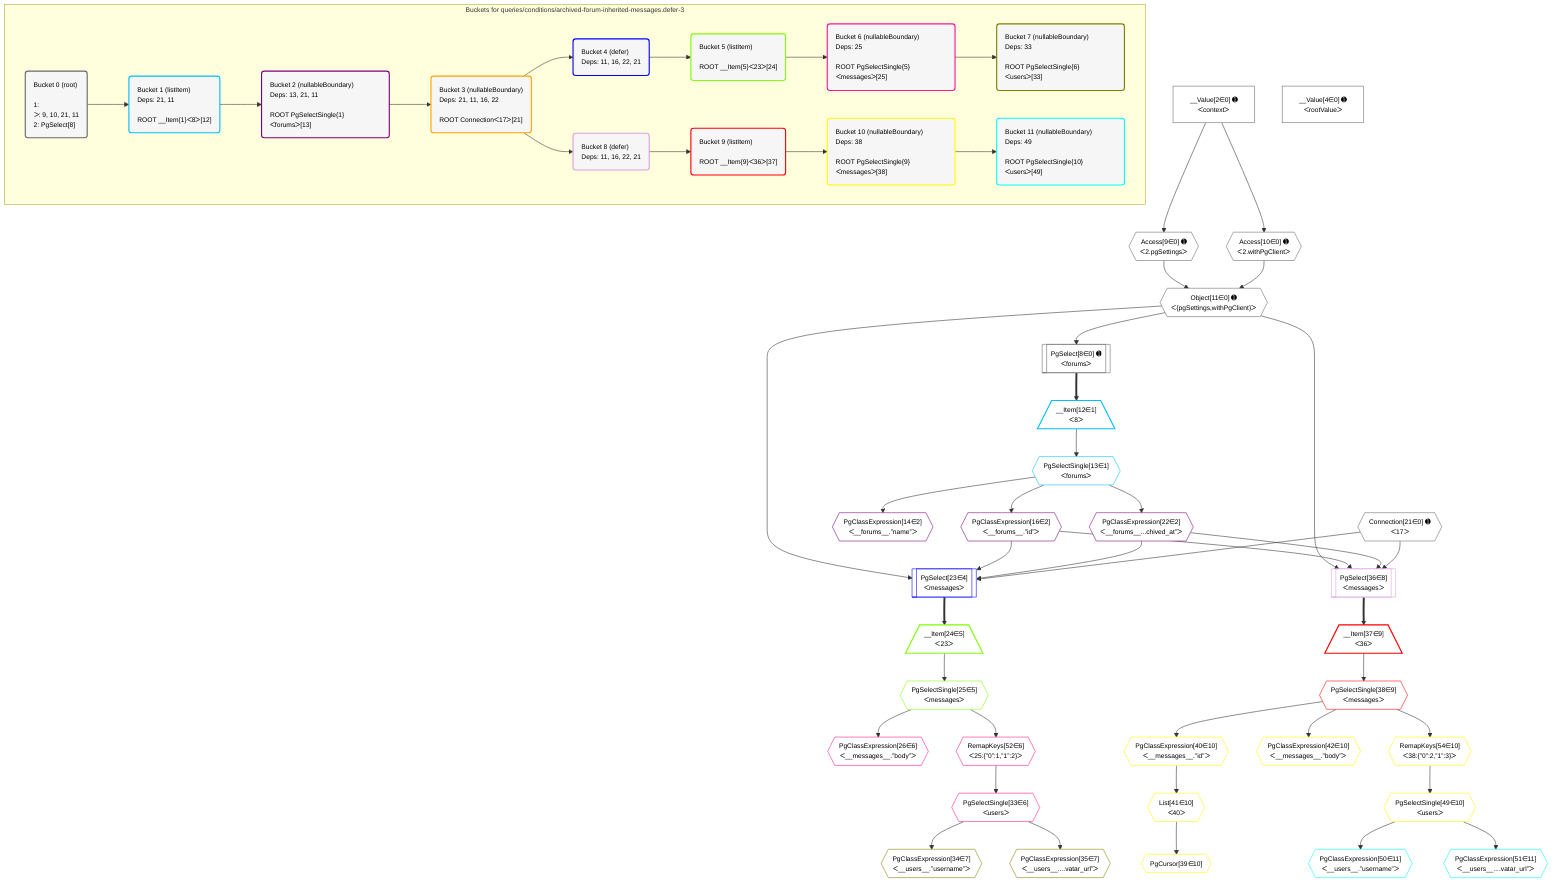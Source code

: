%%{init: {'themeVariables': { 'fontSize': '12px'}}}%%
graph TD
    classDef path fill:#eee,stroke:#000,color:#000
    classDef plan fill:#fff,stroke-width:1px,color:#000
    classDef itemplan fill:#fff,stroke-width:2px,color:#000
    classDef unbatchedplan fill:#dff,stroke-width:1px,color:#000
    classDef sideeffectplan fill:#fcc,stroke-width:2px,color:#000
    classDef bucket fill:#f6f6f6,color:#000,stroke-width:2px,text-align:left


    %% plan dependencies
    Object11{{"Object[11∈0] ➊<br />ᐸ{pgSettings,withPgClient}ᐳ"}}:::plan
    Access9{{"Access[9∈0] ➊<br />ᐸ2.pgSettingsᐳ"}}:::plan
    Access10{{"Access[10∈0] ➊<br />ᐸ2.withPgClientᐳ"}}:::plan
    Access9 & Access10 --> Object11
    PgSelect8[["PgSelect[8∈0] ➊<br />ᐸforumsᐳ"]]:::plan
    Object11 --> PgSelect8
    __Value2["__Value[2∈0] ➊<br />ᐸcontextᐳ"]:::plan
    __Value2 --> Access9
    __Value2 --> Access10
    __Value4["__Value[4∈0] ➊<br />ᐸrootValueᐳ"]:::plan
    Connection21{{"Connection[21∈0] ➊<br />ᐸ17ᐳ"}}:::plan
    __Item12[/"__Item[12∈1]<br />ᐸ8ᐳ"\]:::itemplan
    PgSelect8 ==> __Item12
    PgSelectSingle13{{"PgSelectSingle[13∈1]<br />ᐸforumsᐳ"}}:::plan
    __Item12 --> PgSelectSingle13
    PgClassExpression14{{"PgClassExpression[14∈2]<br />ᐸ__forums__.”name”ᐳ"}}:::plan
    PgSelectSingle13 --> PgClassExpression14
    PgClassExpression16{{"PgClassExpression[16∈2]<br />ᐸ__forums__.”id”ᐳ"}}:::plan
    PgSelectSingle13 --> PgClassExpression16
    PgClassExpression22{{"PgClassExpression[22∈2]<br />ᐸ__forums__...chived_at”ᐳ"}}:::plan
    PgSelectSingle13 --> PgClassExpression22
    PgSelect23[["PgSelect[23∈4]<br />ᐸmessagesᐳ"]]:::plan
    Object11 & PgClassExpression16 & PgClassExpression22 & Connection21 --> PgSelect23
    __Item24[/"__Item[24∈5]<br />ᐸ23ᐳ"\]:::itemplan
    PgSelect23 ==> __Item24
    PgSelectSingle25{{"PgSelectSingle[25∈5]<br />ᐸmessagesᐳ"}}:::plan
    __Item24 --> PgSelectSingle25
    PgClassExpression26{{"PgClassExpression[26∈6]<br />ᐸ__messages__.”body”ᐳ"}}:::plan
    PgSelectSingle25 --> PgClassExpression26
    PgSelectSingle33{{"PgSelectSingle[33∈6]<br />ᐸusersᐳ"}}:::plan
    RemapKeys52{{"RemapKeys[52∈6]<br />ᐸ25:{”0”:1,”1”:2}ᐳ"}}:::plan
    RemapKeys52 --> PgSelectSingle33
    PgSelectSingle25 --> RemapKeys52
    PgClassExpression34{{"PgClassExpression[34∈7]<br />ᐸ__users__.”username”ᐳ"}}:::plan
    PgSelectSingle33 --> PgClassExpression34
    PgClassExpression35{{"PgClassExpression[35∈7]<br />ᐸ__users__....vatar_url”ᐳ"}}:::plan
    PgSelectSingle33 --> PgClassExpression35
    PgSelect36[["PgSelect[36∈8]<br />ᐸmessagesᐳ"]]:::plan
    Object11 & PgClassExpression16 & PgClassExpression22 & Connection21 --> PgSelect36
    __Item37[/"__Item[37∈9]<br />ᐸ36ᐳ"\]:::itemplan
    PgSelect36 ==> __Item37
    PgSelectSingle38{{"PgSelectSingle[38∈9]<br />ᐸmessagesᐳ"}}:::plan
    __Item37 --> PgSelectSingle38
    PgCursor39{{"PgCursor[39∈10]"}}:::plan
    List41{{"List[41∈10]<br />ᐸ40ᐳ"}}:::plan
    List41 --> PgCursor39
    PgClassExpression40{{"PgClassExpression[40∈10]<br />ᐸ__messages__.”id”ᐳ"}}:::plan
    PgSelectSingle38 --> PgClassExpression40
    PgClassExpression40 --> List41
    PgClassExpression42{{"PgClassExpression[42∈10]<br />ᐸ__messages__.”body”ᐳ"}}:::plan
    PgSelectSingle38 --> PgClassExpression42
    PgSelectSingle49{{"PgSelectSingle[49∈10]<br />ᐸusersᐳ"}}:::plan
    RemapKeys54{{"RemapKeys[54∈10]<br />ᐸ38:{”0”:2,”1”:3}ᐳ"}}:::plan
    RemapKeys54 --> PgSelectSingle49
    PgSelectSingle38 --> RemapKeys54
    PgClassExpression50{{"PgClassExpression[50∈11]<br />ᐸ__users__.”username”ᐳ"}}:::plan
    PgSelectSingle49 --> PgClassExpression50
    PgClassExpression51{{"PgClassExpression[51∈11]<br />ᐸ__users__....vatar_url”ᐳ"}}:::plan
    PgSelectSingle49 --> PgClassExpression51

    %% define steps

    subgraph "Buckets for queries/conditions/archived-forum-inherited-messages.defer-3"
    Bucket0("Bucket 0 (root)<br /><br />1: <br />ᐳ: 9, 10, 21, 11<br />2: PgSelect[8]"):::bucket
    classDef bucket0 stroke:#696969
    class Bucket0,__Value2,__Value4,PgSelect8,Access9,Access10,Object11,Connection21 bucket0
    Bucket1("Bucket 1 (listItem)<br />Deps: 21, 11<br /><br />ROOT __Item{1}ᐸ8ᐳ[12]"):::bucket
    classDef bucket1 stroke:#00bfff
    class Bucket1,__Item12,PgSelectSingle13 bucket1
    Bucket2("Bucket 2 (nullableBoundary)<br />Deps: 13, 21, 11<br /><br />ROOT PgSelectSingle{1}ᐸforumsᐳ[13]"):::bucket
    classDef bucket2 stroke:#7f007f
    class Bucket2,PgClassExpression14,PgClassExpression16,PgClassExpression22 bucket2
    Bucket3("Bucket 3 (nullableBoundary)<br />Deps: 21, 11, 16, 22<br /><br />ROOT Connectionᐸ17ᐳ[21]"):::bucket
    classDef bucket3 stroke:#ffa500
    class Bucket3 bucket3
    Bucket4("Bucket 4 (defer)<br />Deps: 11, 16, 22, 21"):::bucket
    classDef bucket4 stroke:#0000ff
    class Bucket4,PgSelect23 bucket4
    Bucket5("Bucket 5 (listItem)<br /><br />ROOT __Item{5}ᐸ23ᐳ[24]"):::bucket
    classDef bucket5 stroke:#7fff00
    class Bucket5,__Item24,PgSelectSingle25 bucket5
    Bucket6("Bucket 6 (nullableBoundary)<br />Deps: 25<br /><br />ROOT PgSelectSingle{5}ᐸmessagesᐳ[25]"):::bucket
    classDef bucket6 stroke:#ff1493
    class Bucket6,PgClassExpression26,PgSelectSingle33,RemapKeys52 bucket6
    Bucket7("Bucket 7 (nullableBoundary)<br />Deps: 33<br /><br />ROOT PgSelectSingle{6}ᐸusersᐳ[33]"):::bucket
    classDef bucket7 stroke:#808000
    class Bucket7,PgClassExpression34,PgClassExpression35 bucket7
    Bucket8("Bucket 8 (defer)<br />Deps: 11, 16, 22, 21"):::bucket
    classDef bucket8 stroke:#dda0dd
    class Bucket8,PgSelect36 bucket8
    Bucket9("Bucket 9 (listItem)<br /><br />ROOT __Item{9}ᐸ36ᐳ[37]"):::bucket
    classDef bucket9 stroke:#ff0000
    class Bucket9,__Item37,PgSelectSingle38 bucket9
    Bucket10("Bucket 10 (nullableBoundary)<br />Deps: 38<br /><br />ROOT PgSelectSingle{9}ᐸmessagesᐳ[38]"):::bucket
    classDef bucket10 stroke:#ffff00
    class Bucket10,PgCursor39,PgClassExpression40,List41,PgClassExpression42,PgSelectSingle49,RemapKeys54 bucket10
    Bucket11("Bucket 11 (nullableBoundary)<br />Deps: 49<br /><br />ROOT PgSelectSingle{10}ᐸusersᐳ[49]"):::bucket
    classDef bucket11 stroke:#00ffff
    class Bucket11,PgClassExpression50,PgClassExpression51 bucket11
    Bucket0 --> Bucket1
    Bucket1 --> Bucket2
    Bucket2 --> Bucket3
    Bucket3 --> Bucket4 & Bucket8
    Bucket4 --> Bucket5
    Bucket5 --> Bucket6
    Bucket6 --> Bucket7
    Bucket8 --> Bucket9
    Bucket9 --> Bucket10
    Bucket10 --> Bucket11
    end